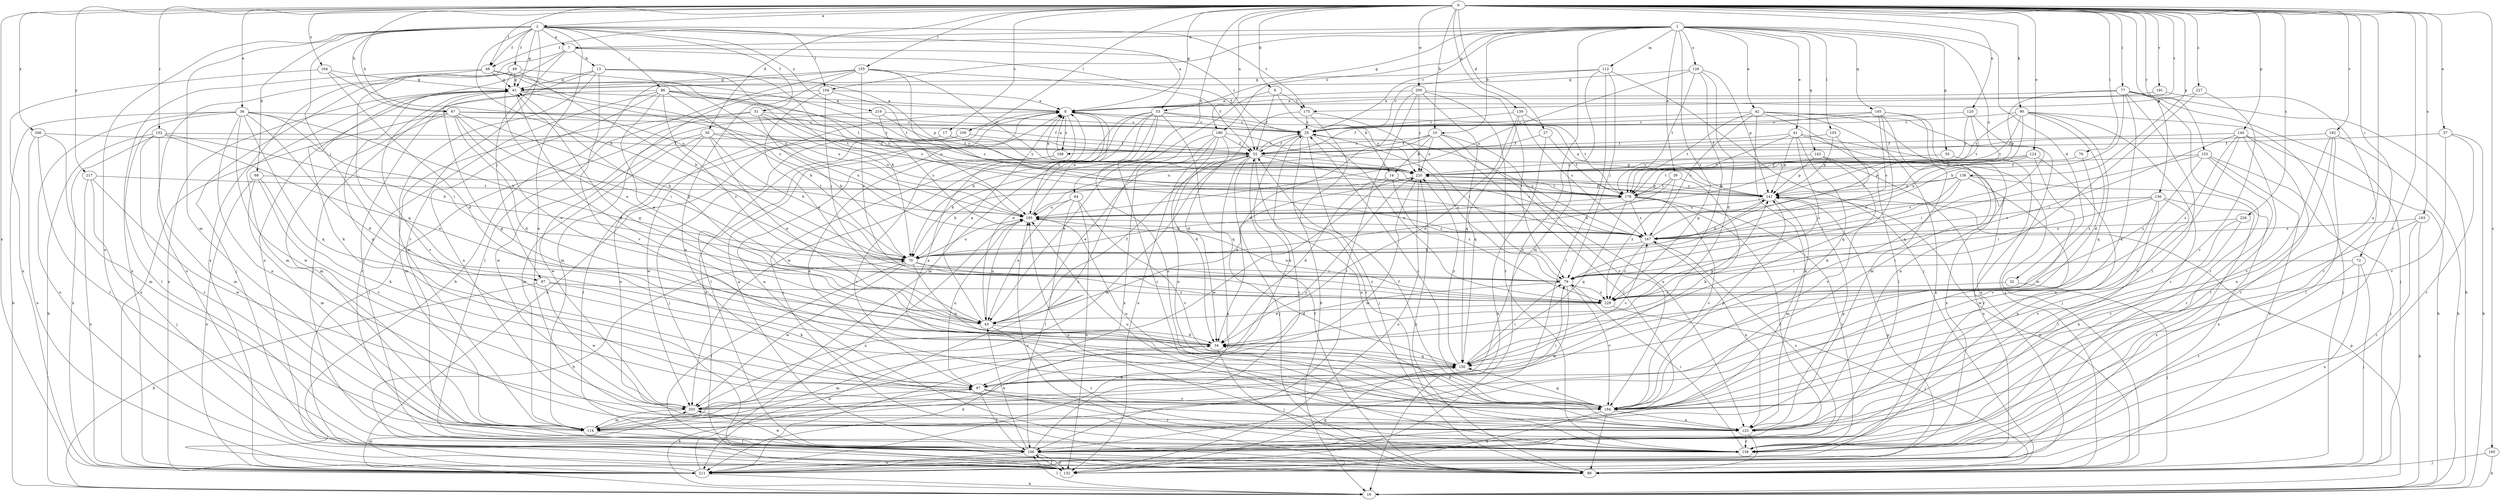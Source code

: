 strict digraph  {
0;
1;
2;
7;
8;
9;
10;
13;
14;
16;
17;
25;
27;
30;
32;
34;
36;
37;
39;
41;
42;
43;
48;
49;
51;
52;
53;
55;
61;
64;
67;
68;
70;
72;
76;
77;
79;
86;
87;
88;
90;
97;
100;
103;
104;
106;
112;
114;
120;
123;
124;
126;
132;
136;
138;
139;
140;
141;
143;
145;
150;
152;
153;
155;
158;
163;
164;
165;
166;
167;
175;
176;
180;
185;
191;
192;
194;
200;
203;
206;
211;
217;
219;
220;
226;
227;
229;
0 -> 2  [label=a];
0 -> 9  [label=b];
0 -> 10  [label=b];
0 -> 17  [label=c];
0 -> 27  [label=d];
0 -> 30  [label=d];
0 -> 36  [label=e];
0 -> 37  [label=e];
0 -> 48  [label=f];
0 -> 53  [label=g];
0 -> 64  [label=h];
0 -> 67  [label=h];
0 -> 72  [label=i];
0 -> 76  [label=i];
0 -> 77  [label=i];
0 -> 90  [label=k];
0 -> 100  [label=l];
0 -> 120  [label=n];
0 -> 123  [label=n];
0 -> 124  [label=o];
0 -> 136  [label=p];
0 -> 138  [label=p];
0 -> 139  [label=p];
0 -> 140  [label=p];
0 -> 152  [label=r];
0 -> 153  [label=r];
0 -> 155  [label=r];
0 -> 158  [label=r];
0 -> 163  [label=s];
0 -> 164  [label=s];
0 -> 165  [label=s];
0 -> 175  [label=t];
0 -> 180  [label=u];
0 -> 191  [label=v];
0 -> 192  [label=v];
0 -> 200  [label=w];
0 -> 206  [label=x];
0 -> 211  [label=x];
0 -> 217  [label=y];
0 -> 226  [label=z];
0 -> 227  [label=z];
1 -> 7  [label=a];
1 -> 10  [label=b];
1 -> 25  [label=c];
1 -> 32  [label=d];
1 -> 39  [label=e];
1 -> 41  [label=e];
1 -> 42  [label=e];
1 -> 48  [label=f];
1 -> 53  [label=g];
1 -> 55  [label=g];
1 -> 103  [label=l];
1 -> 104  [label=l];
1 -> 112  [label=m];
1 -> 126  [label=o];
1 -> 132  [label=o];
1 -> 143  [label=q];
1 -> 145  [label=q];
1 -> 180  [label=u];
1 -> 185  [label=u];
1 -> 229  [label=z];
2 -> 7  [label=a];
2 -> 8  [label=a];
2 -> 48  [label=f];
2 -> 49  [label=f];
2 -> 51  [label=f];
2 -> 61  [label=g];
2 -> 67  [label=h];
2 -> 68  [label=h];
2 -> 70  [label=h];
2 -> 86  [label=j];
2 -> 87  [label=j];
2 -> 104  [label=l];
2 -> 114  [label=m];
2 -> 123  [label=n];
2 -> 132  [label=o];
2 -> 158  [label=r];
2 -> 175  [label=t];
2 -> 219  [label=y];
7 -> 13  [label=b];
7 -> 25  [label=c];
7 -> 52  [label=f];
7 -> 87  [label=j];
7 -> 132  [label=o];
7 -> 211  [label=x];
8 -> 25  [label=c];
8 -> 88  [label=j];
8 -> 106  [label=l];
8 -> 166  [label=s];
8 -> 185  [label=u];
9 -> 14  [label=b];
9 -> 52  [label=f];
9 -> 175  [label=t];
9 -> 211  [label=x];
10 -> 14  [label=b];
10 -> 52  [label=f];
10 -> 106  [label=l];
10 -> 123  [label=n];
10 -> 166  [label=s];
10 -> 185  [label=u];
10 -> 194  [label=v];
10 -> 220  [label=y];
13 -> 61  [label=g];
13 -> 70  [label=h];
13 -> 106  [label=l];
13 -> 114  [label=m];
13 -> 141  [label=p];
13 -> 167  [label=s];
13 -> 194  [label=v];
14 -> 34  [label=d];
14 -> 141  [label=p];
14 -> 176  [label=t];
14 -> 203  [label=w];
14 -> 229  [label=z];
16 -> 97  [label=k];
16 -> 106  [label=l];
16 -> 141  [label=p];
17 -> 52  [label=f];
17 -> 203  [label=w];
17 -> 220  [label=y];
25 -> 52  [label=f];
25 -> 88  [label=j];
25 -> 97  [label=k];
25 -> 158  [label=r];
25 -> 167  [label=s];
25 -> 229  [label=z];
27 -> 16  [label=b];
27 -> 52  [label=f];
27 -> 176  [label=t];
30 -> 43  [label=e];
30 -> 52  [label=f];
30 -> 70  [label=h];
30 -> 114  [label=m];
30 -> 123  [label=n];
30 -> 185  [label=u];
30 -> 203  [label=w];
32 -> 88  [label=j];
32 -> 229  [label=z];
34 -> 61  [label=g];
34 -> 88  [label=j];
34 -> 114  [label=m];
34 -> 141  [label=p];
34 -> 150  [label=q];
36 -> 16  [label=b];
36 -> 25  [label=c];
36 -> 34  [label=d];
36 -> 70  [label=h];
36 -> 79  [label=i];
36 -> 106  [label=l];
36 -> 123  [label=n];
36 -> 132  [label=o];
36 -> 150  [label=q];
36 -> 203  [label=w];
37 -> 16  [label=b];
37 -> 52  [label=f];
37 -> 158  [label=r];
37 -> 194  [label=v];
39 -> 70  [label=h];
39 -> 97  [label=k];
39 -> 176  [label=t];
39 -> 229  [label=z];
41 -> 52  [label=f];
41 -> 88  [label=j];
41 -> 97  [label=k];
41 -> 141  [label=p];
41 -> 176  [label=t];
41 -> 211  [label=x];
41 -> 229  [label=z];
42 -> 25  [label=c];
42 -> 88  [label=j];
42 -> 106  [label=l];
42 -> 123  [label=n];
42 -> 132  [label=o];
42 -> 167  [label=s];
42 -> 176  [label=t];
42 -> 211  [label=x];
43 -> 8  [label=a];
43 -> 34  [label=d];
43 -> 52  [label=f];
43 -> 158  [label=r];
43 -> 185  [label=u];
48 -> 61  [label=g];
48 -> 132  [label=o];
48 -> 167  [label=s];
48 -> 176  [label=t];
48 -> 185  [label=u];
48 -> 211  [label=x];
49 -> 43  [label=e];
49 -> 61  [label=g];
49 -> 70  [label=h];
49 -> 88  [label=j];
49 -> 150  [label=q];
49 -> 176  [label=t];
51 -> 25  [label=c];
51 -> 70  [label=h];
51 -> 88  [label=j];
51 -> 114  [label=m];
51 -> 185  [label=u];
51 -> 220  [label=y];
52 -> 25  [label=c];
52 -> 43  [label=e];
52 -> 70  [label=h];
52 -> 88  [label=j];
52 -> 114  [label=m];
52 -> 123  [label=n];
52 -> 167  [label=s];
52 -> 211  [label=x];
52 -> 220  [label=y];
53 -> 25  [label=c];
53 -> 43  [label=e];
53 -> 70  [label=h];
53 -> 114  [label=m];
53 -> 123  [label=n];
53 -> 150  [label=q];
53 -> 158  [label=r];
53 -> 203  [label=w];
53 -> 220  [label=y];
55 -> 158  [label=r];
55 -> 220  [label=y];
61 -> 8  [label=a];
61 -> 34  [label=d];
61 -> 97  [label=k];
61 -> 114  [label=m];
61 -> 185  [label=u];
61 -> 194  [label=v];
61 -> 211  [label=x];
64 -> 43  [label=e];
64 -> 106  [label=l];
64 -> 132  [label=o];
64 -> 185  [label=u];
64 -> 194  [label=v];
67 -> 25  [label=c];
67 -> 34  [label=d];
67 -> 43  [label=e];
67 -> 52  [label=f];
67 -> 70  [label=h];
67 -> 79  [label=i];
67 -> 114  [label=m];
67 -> 211  [label=x];
68 -> 97  [label=k];
68 -> 114  [label=m];
68 -> 176  [label=t];
68 -> 194  [label=v];
68 -> 211  [label=x];
70 -> 79  [label=i];
70 -> 106  [label=l];
70 -> 150  [label=q];
70 -> 185  [label=u];
70 -> 203  [label=w];
70 -> 229  [label=z];
72 -> 79  [label=i];
72 -> 88  [label=j];
72 -> 158  [label=r];
72 -> 211  [label=x];
76 -> 220  [label=y];
76 -> 229  [label=z];
77 -> 8  [label=a];
77 -> 16  [label=b];
77 -> 70  [label=h];
77 -> 88  [label=j];
77 -> 97  [label=k];
77 -> 106  [label=l];
77 -> 141  [label=p];
77 -> 158  [label=r];
79 -> 25  [label=c];
79 -> 34  [label=d];
79 -> 114  [label=m];
79 -> 194  [label=v];
79 -> 229  [label=z];
86 -> 8  [label=a];
86 -> 43  [label=e];
86 -> 70  [label=h];
86 -> 106  [label=l];
86 -> 123  [label=n];
86 -> 158  [label=r];
86 -> 176  [label=t];
86 -> 220  [label=y];
86 -> 229  [label=z];
87 -> 16  [label=b];
87 -> 97  [label=k];
87 -> 203  [label=w];
87 -> 229  [label=z];
88 -> 52  [label=f];
88 -> 141  [label=p];
88 -> 185  [label=u];
88 -> 220  [label=y];
90 -> 25  [label=c];
90 -> 34  [label=d];
90 -> 88  [label=j];
90 -> 150  [label=q];
90 -> 158  [label=r];
90 -> 176  [label=t];
90 -> 185  [label=u];
90 -> 220  [label=y];
97 -> 61  [label=g];
97 -> 106  [label=l];
97 -> 158  [label=r];
97 -> 185  [label=u];
97 -> 194  [label=v];
97 -> 203  [label=w];
100 -> 52  [label=f];
100 -> 88  [label=j];
100 -> 106  [label=l];
103 -> 52  [label=f];
103 -> 141  [label=p];
103 -> 167  [label=s];
104 -> 8  [label=a];
104 -> 43  [label=e];
104 -> 79  [label=i];
104 -> 114  [label=m];
104 -> 185  [label=u];
106 -> 8  [label=a];
106 -> 25  [label=c];
106 -> 43  [label=e];
106 -> 88  [label=j];
106 -> 132  [label=o];
106 -> 167  [label=s];
106 -> 203  [label=w];
106 -> 211  [label=x];
112 -> 25  [label=c];
112 -> 61  [label=g];
112 -> 79  [label=i];
112 -> 88  [label=j];
112 -> 106  [label=l];
112 -> 114  [label=m];
114 -> 106  [label=l];
120 -> 25  [label=c];
120 -> 150  [label=q];
120 -> 176  [label=t];
120 -> 220  [label=y];
123 -> 88  [label=j];
123 -> 141  [label=p];
123 -> 158  [label=r];
123 -> 185  [label=u];
124 -> 123  [label=n];
124 -> 141  [label=p];
124 -> 176  [label=t];
124 -> 185  [label=u];
124 -> 203  [label=w];
124 -> 220  [label=y];
126 -> 34  [label=d];
126 -> 61  [label=g];
126 -> 141  [label=p];
126 -> 176  [label=t];
126 -> 185  [label=u];
126 -> 229  [label=z];
132 -> 8  [label=a];
132 -> 70  [label=h];
132 -> 106  [label=l];
132 -> 150  [label=q];
136 -> 79  [label=i];
136 -> 106  [label=l];
136 -> 123  [label=n];
136 -> 167  [label=s];
136 -> 185  [label=u];
136 -> 203  [label=w];
136 -> 211  [label=x];
138 -> 79  [label=i];
138 -> 141  [label=p];
138 -> 167  [label=s];
138 -> 176  [label=t];
138 -> 194  [label=v];
138 -> 211  [label=x];
139 -> 25  [label=c];
139 -> 34  [label=d];
139 -> 150  [label=q];
139 -> 167  [label=s];
139 -> 176  [label=t];
140 -> 16  [label=b];
140 -> 52  [label=f];
140 -> 79  [label=i];
140 -> 106  [label=l];
140 -> 158  [label=r];
140 -> 194  [label=v];
140 -> 229  [label=z];
141 -> 8  [label=a];
141 -> 70  [label=h];
141 -> 114  [label=m];
141 -> 185  [label=u];
141 -> 220  [label=y];
143 -> 141  [label=p];
143 -> 194  [label=v];
143 -> 211  [label=x];
143 -> 220  [label=y];
145 -> 25  [label=c];
145 -> 52  [label=f];
145 -> 114  [label=m];
145 -> 123  [label=n];
145 -> 150  [label=q];
145 -> 167  [label=s];
145 -> 194  [label=v];
150 -> 61  [label=g];
150 -> 79  [label=i];
150 -> 97  [label=k];
150 -> 167  [label=s];
150 -> 220  [label=y];
152 -> 16  [label=b];
152 -> 43  [label=e];
152 -> 52  [label=f];
152 -> 70  [label=h];
152 -> 114  [label=m];
152 -> 158  [label=r];
152 -> 211  [label=x];
153 -> 79  [label=i];
153 -> 88  [label=j];
153 -> 132  [label=o];
153 -> 158  [label=r];
153 -> 220  [label=y];
153 -> 229  [label=z];
155 -> 16  [label=b];
155 -> 52  [label=f];
155 -> 61  [label=g];
155 -> 106  [label=l];
155 -> 123  [label=n];
155 -> 167  [label=s];
155 -> 220  [label=y];
155 -> 229  [label=z];
158 -> 8  [label=a];
158 -> 79  [label=i];
158 -> 185  [label=u];
163 -> 16  [label=b];
163 -> 158  [label=r];
163 -> 167  [label=s];
163 -> 194  [label=v];
164 -> 34  [label=d];
164 -> 61  [label=g];
164 -> 185  [label=u];
164 -> 211  [label=x];
165 -> 16  [label=b];
165 -> 88  [label=j];
166 -> 8  [label=a];
166 -> 97  [label=k];
166 -> 194  [label=v];
167 -> 70  [label=h];
167 -> 123  [label=n];
167 -> 141  [label=p];
167 -> 229  [label=z];
175 -> 16  [label=b];
175 -> 25  [label=c];
175 -> 34  [label=d];
175 -> 79  [label=i];
176 -> 70  [label=h];
176 -> 106  [label=l];
176 -> 150  [label=q];
176 -> 158  [label=r];
176 -> 167  [label=s];
176 -> 194  [label=v];
180 -> 34  [label=d];
180 -> 43  [label=e];
180 -> 52  [label=f];
180 -> 123  [label=n];
180 -> 132  [label=o];
180 -> 141  [label=p];
180 -> 211  [label=x];
185 -> 8  [label=a];
185 -> 167  [label=s];
191 -> 8  [label=a];
191 -> 158  [label=r];
192 -> 16  [label=b];
192 -> 52  [label=f];
192 -> 106  [label=l];
192 -> 123  [label=n];
192 -> 194  [label=v];
194 -> 8  [label=a];
194 -> 25  [label=c];
194 -> 34  [label=d];
194 -> 52  [label=f];
194 -> 88  [label=j];
194 -> 123  [label=n];
194 -> 132  [label=o];
194 -> 141  [label=p];
194 -> 150  [label=q];
194 -> 185  [label=u];
200 -> 8  [label=a];
200 -> 34  [label=d];
200 -> 79  [label=i];
200 -> 106  [label=l];
200 -> 150  [label=q];
200 -> 158  [label=r];
200 -> 220  [label=y];
203 -> 79  [label=i];
203 -> 114  [label=m];
203 -> 220  [label=y];
206 -> 52  [label=f];
206 -> 106  [label=l];
206 -> 114  [label=m];
206 -> 132  [label=o];
211 -> 8  [label=a];
211 -> 16  [label=b];
211 -> 34  [label=d];
211 -> 141  [label=p];
211 -> 185  [label=u];
211 -> 203  [label=w];
217 -> 88  [label=j];
217 -> 176  [label=t];
217 -> 203  [label=w];
217 -> 211  [label=x];
219 -> 25  [label=c];
219 -> 167  [label=s];
219 -> 203  [label=w];
219 -> 220  [label=y];
220 -> 8  [label=a];
220 -> 43  [label=e];
220 -> 70  [label=h];
220 -> 114  [label=m];
220 -> 132  [label=o];
220 -> 141  [label=p];
226 -> 123  [label=n];
226 -> 167  [label=s];
226 -> 194  [label=v];
227 -> 8  [label=a];
227 -> 79  [label=i];
227 -> 194  [label=v];
229 -> 43  [label=e];
229 -> 61  [label=g];
229 -> 88  [label=j];
229 -> 185  [label=u];
}

